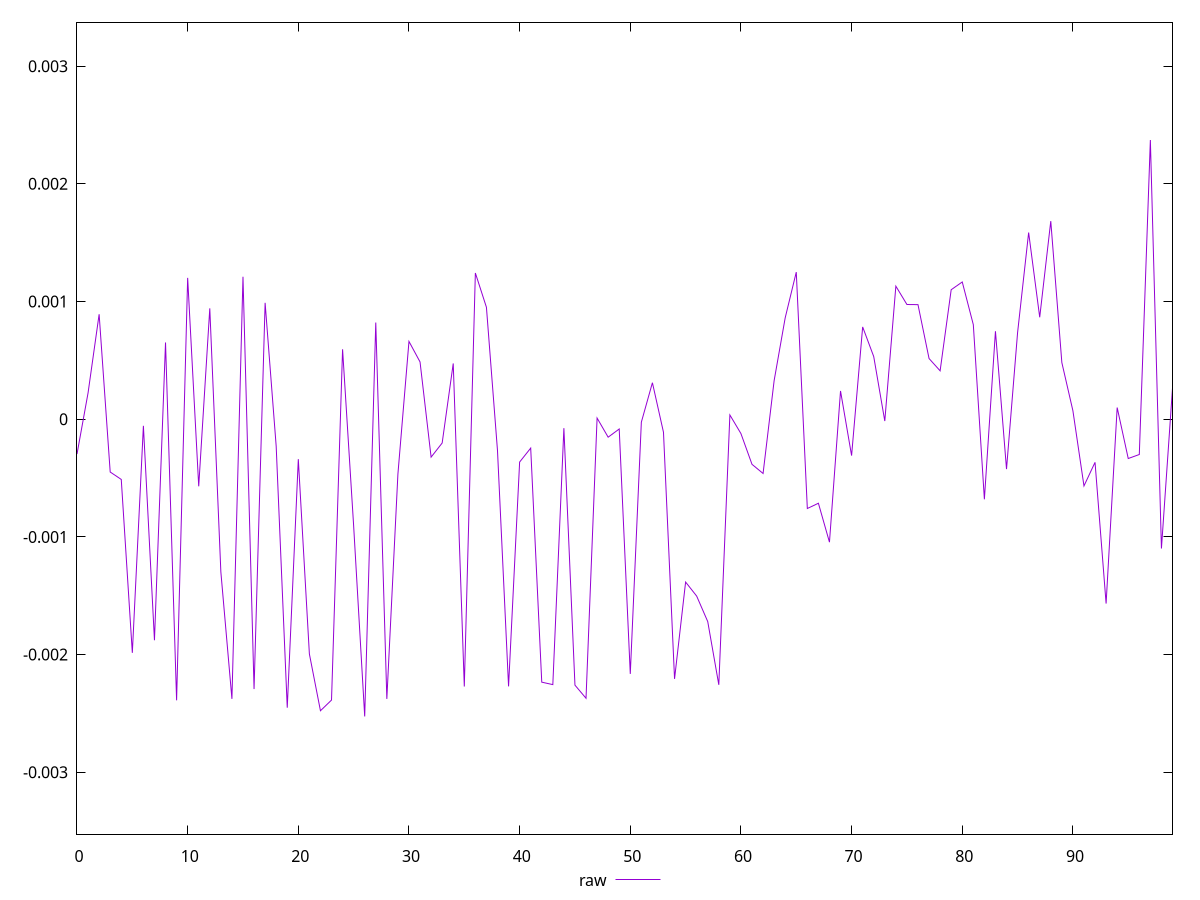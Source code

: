 reset

$raw <<EOF
0 -0.0002961189109482562
1 0.00022379358924577432
2 0.0008918142119857919
3 -0.00044862636112466824
4 -0.0005118141098917229
5 -0.0019849321746614507
6 -0.00005600666860583886
7 -0.0018778978869349327
8 0.0006518900904224411
9 -0.0023884844447271884
10 0.0012010263413886058
11 -0.0005699598218342184
12 0.0009416566617123617
13 -0.0012978006780570662
14 -0.002376245303839673
15 0.0012102707792689433
16 -0.002292937122866194
17 0.0009887029569687095
18 -0.00022950052754509704
19 -0.002451402511471691
20 -0.00033963406742402167
21 -0.001994548981200199
22 -0.002477165492054887
23 -0.0023863897013084345
24 0.0005939592806903663
25 -0.0009062635543072667
26 -0.0025254981369846174
27 0.0008214841703041209
28 -0.0023763575013709608
29 -0.0004664111088269901
30 0.0006608302284967366
31 0.00048669864822955264
32 -0.0003221980018661752
33 -0.000202153296342264
34 0.0004736902453283301
35 -0.0022714404936328993
36 0.0012422942643758553
37 0.0009510449246140876
38 -0.0002673060740044905
39 -0.0022701817517025253
40 -0.00036395043606878285
41 -0.0002454933883829891
42 -0.0022342377223906707
43 -0.002255062508926471
44 -0.00007612165800171128
45 -0.0022595230354900504
46 -0.002371143609107122
47 0.000009740703185655286
48 -0.00015273520708202759
49 -0.00008304547442373466
50 -0.0021641660346069748
51 -0.000025392471715343646
52 0.0003100707371915923
53 -0.00011106231545747747
54 -0.0022064668138538452
55 -0.0013837139231763812
56 -0.0015031635095006529
57 -0.001719668298889852
58 -0.002256825936517381
59 0.00003611014367287807
60 -0.00012216174017626452
61 -0.0003834642382490996
62 -0.00046109069954428236
63 0.00032794938529677605
64 0.0008616615147230827
65 0.0012496975977306696
66 -0.0007586853268591251
67 -0.0007139671117903215
68 -0.0010447803143243408
69 0.00023996146973640913
70 -0.00030912506538990773
71 0.0007840967436855578
72 0.0005321263782652069
73 -0.00001558386109543203
74 0.0011303234270792185
75 0.0009746011123929
76 0.000973449019509453
77 0.0005156054439208657
78 0.00041103142793464054
79 0.001100178699841572
80 0.0011660709996356928
81 0.0008033506246189995
82 -0.0006805370096373226
83 0.0007474302385382708
84 -0.00042392069488138143
85 0.0007347223596138147
86 0.001585899262944076
87 0.0008662408389607815
88 0.0016830584004089123
89 0.0004812109219498728
90 0.0000715890052180354
91 -0.0005670611727896138
92 -0.00036647842362977687
93 -0.0015663771129229875
94 0.00009903810771974691
95 -0.00033408030457772605
96 -0.0002999346363449437
97 0.0023724478472962455
98 -0.0010988201362358522
99 0.0002630670105027641
EOF

set key outside below
set xrange [0:99]
set yrange [-0.0035254981369846174:0.0033724478472962455]
set trange [-0.0035254981369846174:0.0033724478472962455]
set terminal svg size 640, 500 enhanced background rgb 'white'
set output "report_00018_2021-02-10T15-25-16.877Z/meta/pScore-difference/samples/pages+cached+noadtech/raw/values.svg"

plot $raw title "raw" with line

reset
